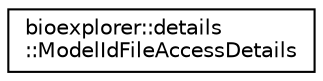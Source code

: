 digraph "Graphical Class Hierarchy"
{
 // LATEX_PDF_SIZE
  edge [fontname="Helvetica",fontsize="10",labelfontname="Helvetica",labelfontsize="10"];
  node [fontname="Helvetica",fontsize="10",shape=record];
  rankdir="LR";
  Node0 [label="bioexplorer::details\l::ModelIdFileAccessDetails",height=0.2,width=0.4,color="black", fillcolor="white", style="filled",URL="$d8/d1b/structbioexplorer_1_1details_1_1ModelIdFileAccessDetails.html",tooltip=" "];
}
